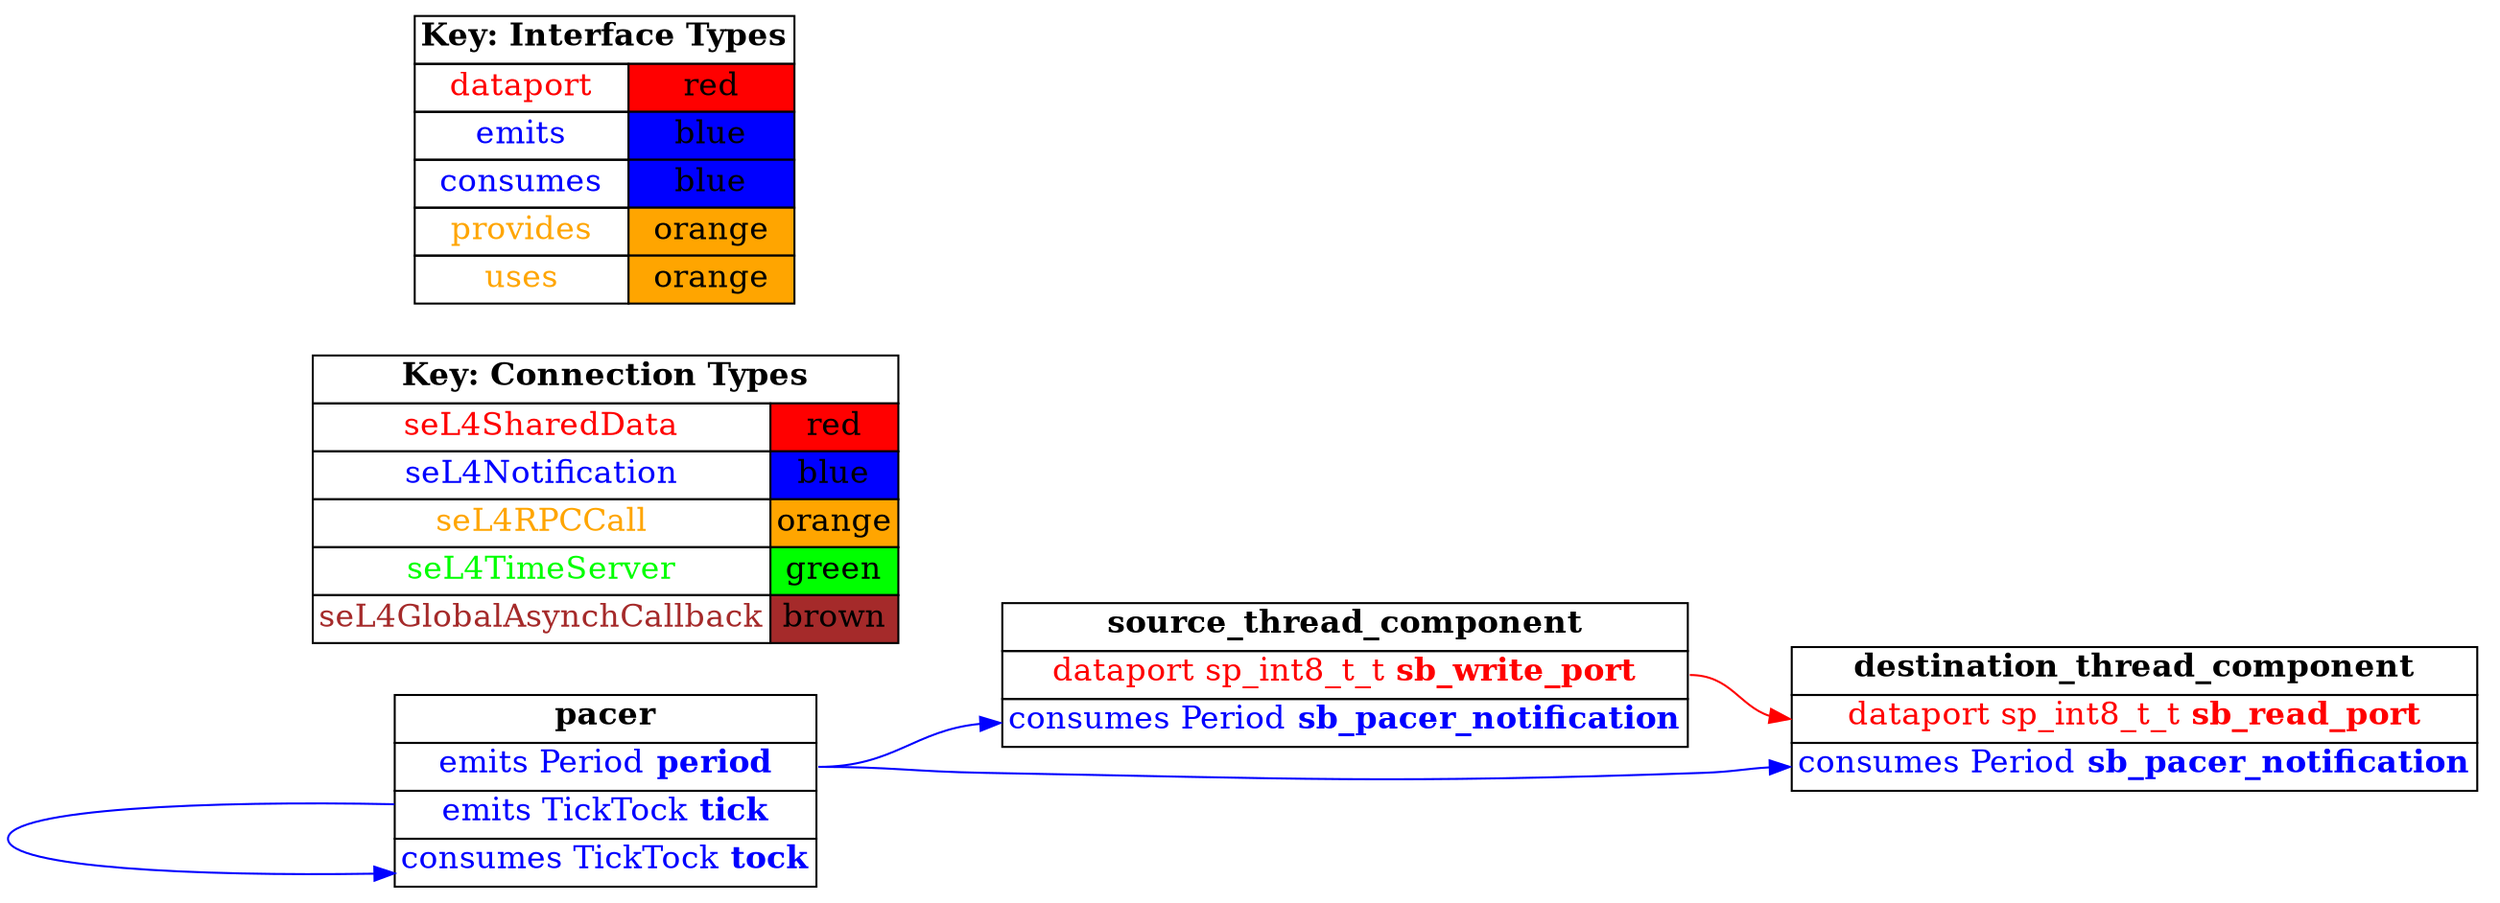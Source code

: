 digraph g {
graph [
  overlap = false,
  rankdir = "LR"
];
node [
  fontsize = "16",
  shape = "ellipse"
];
edge [
];

source_thread_component [
  label=<
    <TABLE BORDER="0" CELLBORDER="1" CELLSPACING="0">
      <TR><TD><B>source_thread_component</B></TD></TR>
      <TR><TD PORT="sb_write_port"><FONT COLOR="red">dataport sp_int8_t_t <B>sb_write_port</B></FONT></TD></TR>
      <TR><TD PORT="sb_pacer_notification"><FONT COLOR="blue">consumes Period <B>sb_pacer_notification</B></FONT></TD></TR>"
    </TABLE>
  >
  shape=plaintext
];

destination_thread_component [
  label=<
    <TABLE BORDER="0" CELLBORDER="1" CELLSPACING="0">
      <TR><TD><B>destination_thread_component</B></TD></TR>
      <TR><TD PORT="sb_read_port"><FONT COLOR="red">dataport sp_int8_t_t <B>sb_read_port</B></FONT></TD></TR>
      <TR><TD PORT="sb_pacer_notification"><FONT COLOR="blue">consumes Period <B>sb_pacer_notification</B></FONT></TD></TR>"
    </TABLE>
  >
  shape=plaintext
];

pacer [
  label=<
    <TABLE BORDER="0" CELLBORDER="1" CELLSPACING="0">
      <TR><TD><B>pacer</B></TD></TR>
      <TR><TD PORT="period"><FONT COLOR="blue">emits Period <B>period</B></FONT></TD></TR>
      <TR><TD PORT="tick"><FONT COLOR="blue">emits TickTock <B>tick</B></FONT></TD></TR>
      <TR><TD PORT="tock"><FONT COLOR="blue">consumes TickTock <B>tock</B></FONT></TD></TR>"
    </TABLE>
  >
  shape=plaintext
];

connectiontypekey [
  label=<
   <TABLE BORDER="0" CELLBORDER="1" CELLSPACING="0">
     <TR><TD COLSPAN="2"><B>Key: Connection Types</B></TD></TR>
     <TR><TD><FONT COLOR="red">seL4SharedData</FONT></TD><TD BGCOLOR="red">red</TD></TR>
     <TR><TD><FONT COLOR="blue">seL4Notification</FONT></TD><TD BGCOLOR="blue">blue</TD></TR>
     <TR><TD><FONT COLOR="orange">seL4RPCCall</FONT></TD><TD BGCOLOR="orange">orange</TD></TR>
     <TR><TD><FONT COLOR="green">seL4TimeServer</FONT></TD><TD BGCOLOR="green">green</TD></TR>
     <TR><TD><FONT COLOR="brown">seL4GlobalAsynchCallback</FONT></TD><TD BGCOLOR="brown">brown</TD></TR>
   </TABLE>
  >
  shape=plaintext
];

interfacetypekey [
  label=<
   <TABLE BORDER="0" CELLBORDER="1" CELLSPACING="0">
     <TR><TD COLSPAN="2"><B>Key: Interface Types</B></TD></TR>
     <TR><TD><FONT COLOR="red">dataport</FONT></TD><TD BGCOLOR="red">red</TD></TR>
     <TR><TD><FONT COLOR="blue">emits</FONT></TD><TD BGCOLOR="blue">blue</TD></TR>
     <TR><TD><FONT COLOR="blue">consumes</FONT></TD><TD BGCOLOR="blue">blue</TD></TR>
     <TR><TD><FONT COLOR="orange">provides</FONT></TD><TD BGCOLOR="orange">orange</TD></TR>
     <TR><TD><FONT COLOR="orange">uses</FONT></TD><TD BGCOLOR="orange">orange</TD></TR>
   </TABLE>
  >
  shape=plaintext
];

"source_thread_component":sb_write_port -> "destination_thread_component":sb_read_port [
  color="red"
  //label = "seL4SharedData"
  id = conn1
];

"pacer":tick -> "pacer":tock [
  color="blue"
  //label = "seL4Notification"
  id = conn2
];

"pacer":period -> "source_thread_component":sb_pacer_notification [
  color="blue"
  //label = "seL4Notification"
  id = conn3
];

"pacer":period -> "destination_thread_component":sb_pacer_notification [
  color="blue"
  //label = "seL4Notification"
  id = conn4
];

}